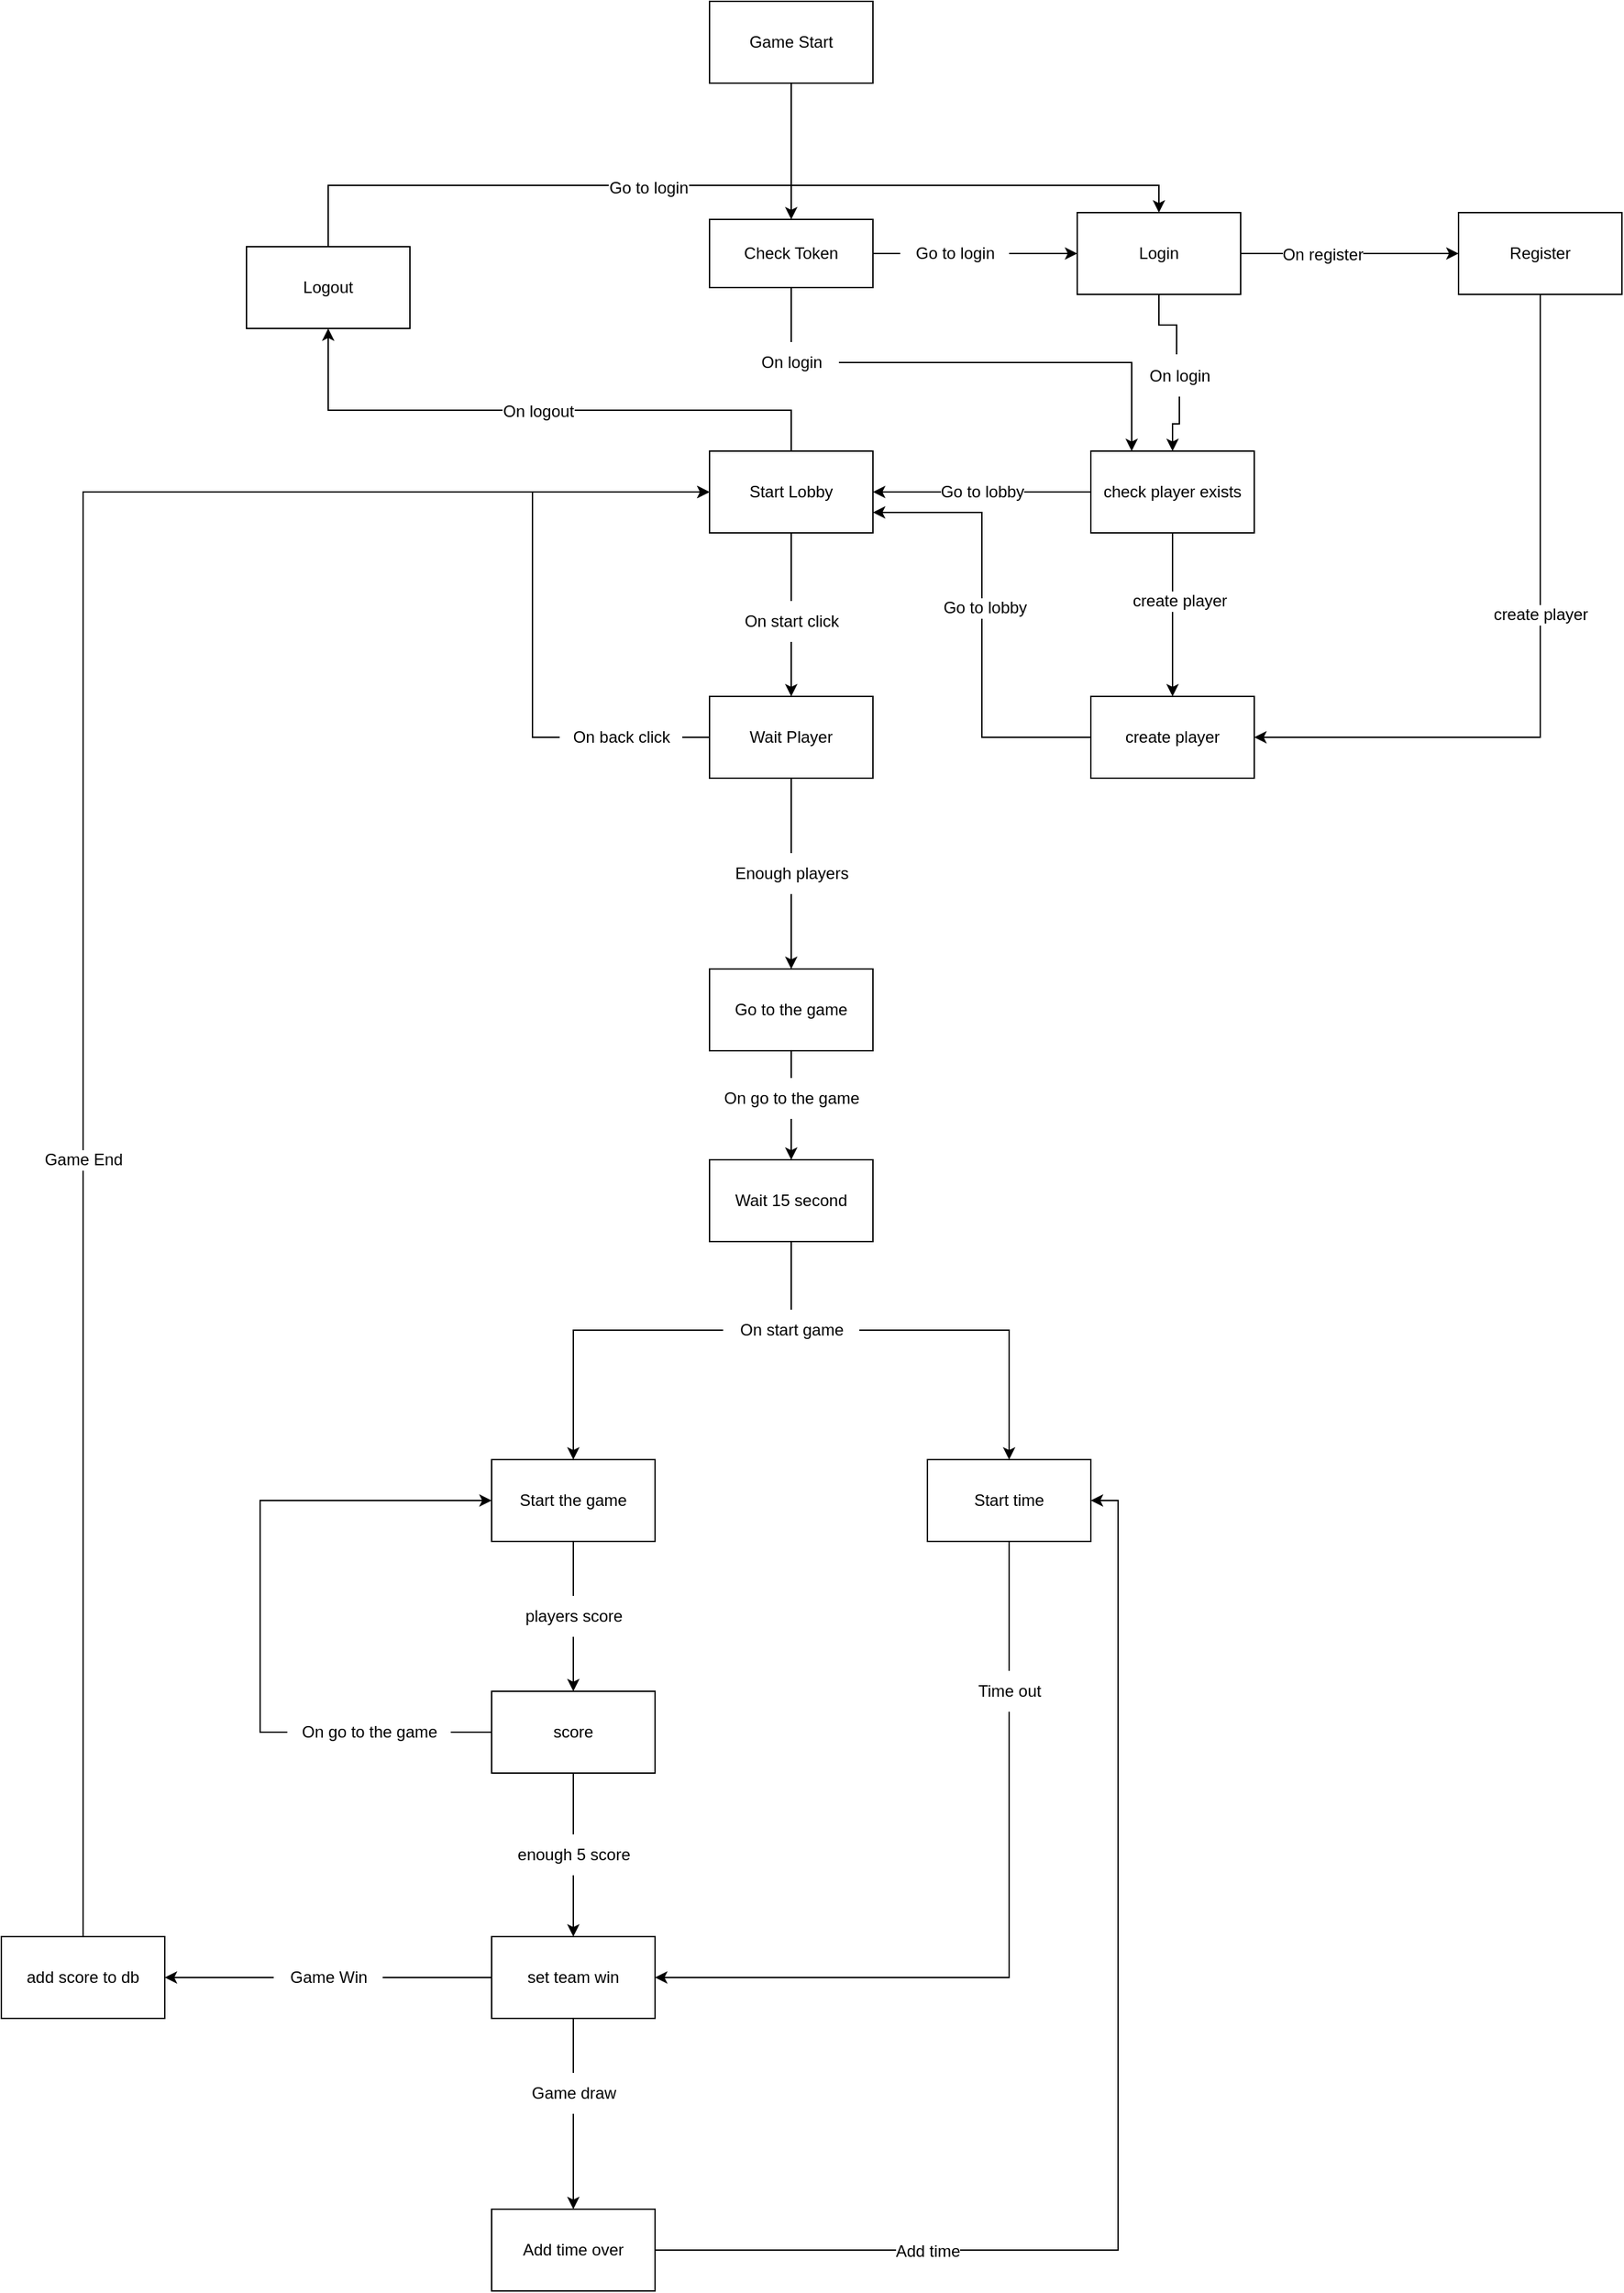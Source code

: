 <mxfile version="20.5.1" type="device" pages="2"><diagram id="OxrQhanAveMY4Pv_THDt" name="p0"><mxGraphModel dx="2249" dy="754" grid="1" gridSize="10" guides="1" tooltips="1" connect="1" arrows="1" fold="1" page="1" pageScale="1" pageWidth="827" pageHeight="1169" math="0" shadow="0"><root><mxCell id="0"/><mxCell id="1" parent="0"/><mxCell id="cJZ227oOWHu5cnl5bvFz-3" value="" style="edgeStyle=orthogonalEdgeStyle;rounded=0;orthogonalLoop=1;jettySize=auto;html=1;" parent="1" source="cJZ227oOWHu5cnl5bvFz-1" target="cJZ227oOWHu5cnl5bvFz-2" edge="1"><mxGeometry relative="1" as="geometry"/></mxCell><mxCell id="cJZ227oOWHu5cnl5bvFz-1" value="Game Start" style="rounded=0;whiteSpace=wrap;html=1;" parent="1" vertex="1"><mxGeometry x="330" y="160" width="120" height="60" as="geometry"/></mxCell><mxCell id="cJZ227oOWHu5cnl5bvFz-5" value="" style="edgeStyle=orthogonalEdgeStyle;rounded=0;orthogonalLoop=1;jettySize=auto;html=1;startArrow=none;" parent="1" source="cJZ227oOWHu5cnl5bvFz-9" target="cJZ227oOWHu5cnl5bvFz-4" edge="1"><mxGeometry relative="1" as="geometry"/></mxCell><mxCell id="cJZ227oOWHu5cnl5bvFz-7" value="" style="edgeStyle=orthogonalEdgeStyle;rounded=0;orthogonalLoop=1;jettySize=auto;html=1;startArrow=none;entryX=0.25;entryY=0;entryDx=0;entryDy=0;" parent="1" source="cJZ227oOWHu5cnl5bvFz-12" target="fecSL-jl4LQDEBXibsIk-1" edge="1"><mxGeometry relative="1" as="geometry"/></mxCell><mxCell id="cJZ227oOWHu5cnl5bvFz-2" value="Check Token" style="rounded=0;whiteSpace=wrap;html=1;fontFamily=Helvetica;fontSize=12;fontColor=default;align=center;strokeColor=default;fillColor=default;" parent="1" vertex="1"><mxGeometry x="330" y="320" width="120" height="50" as="geometry"/></mxCell><mxCell id="cJZ227oOWHu5cnl5bvFz-16" style="edgeStyle=orthogonalEdgeStyle;rounded=0;orthogonalLoop=1;jettySize=auto;html=1;exitX=0.5;exitY=1;exitDx=0;exitDy=0;startArrow=none;entryX=0.5;entryY=0;entryDx=0;entryDy=0;" parent="1" source="cJZ227oOWHu5cnl5bvFz-36" target="fecSL-jl4LQDEBXibsIk-1" edge="1"><mxGeometry relative="1" as="geometry"><mxPoint x="625" y="590" as="targetPoint"/></mxGeometry></mxCell><mxCell id="4T8maet9jnI8JmAV7_A--2" value="" style="edgeStyle=orthogonalEdgeStyle;rounded=0;orthogonalLoop=1;jettySize=auto;html=1;" parent="1" source="cJZ227oOWHu5cnl5bvFz-4" target="4T8maet9jnI8JmAV7_A--1" edge="1"><mxGeometry relative="1" as="geometry"/></mxCell><mxCell id="4T8maet9jnI8JmAV7_A--3" value="&lt;font style=&quot;font-size: 12px;&quot;&gt;On register&lt;/font&gt;" style="edgeLabel;html=1;align=center;verticalAlign=middle;resizable=0;points=[];" parent="4T8maet9jnI8JmAV7_A--2" vertex="1" connectable="0"><mxGeometry x="-0.255" y="-1" relative="1" as="geometry"><mxPoint as="offset"/></mxGeometry></mxCell><mxCell id="cJZ227oOWHu5cnl5bvFz-4" value="Login" style="rounded=0;whiteSpace=wrap;html=1;" parent="1" vertex="1"><mxGeometry x="600" y="315" width="120" height="60" as="geometry"/></mxCell><mxCell id="cJZ227oOWHu5cnl5bvFz-18" value="" style="edgeStyle=orthogonalEdgeStyle;rounded=0;orthogonalLoop=1;jettySize=auto;html=1;startArrow=none;" parent="1" source="cJZ227oOWHu5cnl5bvFz-19" target="cJZ227oOWHu5cnl5bvFz-17" edge="1"><mxGeometry relative="1" as="geometry"/></mxCell><mxCell id="fecSL-jl4LQDEBXibsIk-9" style="edgeStyle=orthogonalEdgeStyle;rounded=0;orthogonalLoop=1;jettySize=auto;html=1;exitX=0.5;exitY=0;exitDx=0;exitDy=0;fontSize=12;entryX=0.5;entryY=1;entryDx=0;entryDy=0;" edge="1" parent="1" source="cJZ227oOWHu5cnl5bvFz-6" target="fecSL-jl4LQDEBXibsIk-10"><mxGeometry relative="1" as="geometry"><mxPoint x="60" y="430" as="targetPoint"/><Array as="points"><mxPoint x="390" y="460"/><mxPoint x="50" y="460"/></Array></mxGeometry></mxCell><mxCell id="fecSL-jl4LQDEBXibsIk-11" value="On logout" style="edgeLabel;html=1;align=center;verticalAlign=middle;resizable=0;points=[];fontSize=12;" vertex="1" connectable="0" parent="fecSL-jl4LQDEBXibsIk-9"><mxGeometry x="0.005" y="1" relative="1" as="geometry"><mxPoint as="offset"/></mxGeometry></mxCell><mxCell id="cJZ227oOWHu5cnl5bvFz-6" value="Start Lobby" style="whiteSpace=wrap;html=1;rounded=0;" parent="1" vertex="1"><mxGeometry x="330" y="490" width="120" height="60" as="geometry"/></mxCell><mxCell id="cJZ227oOWHu5cnl5bvFz-9" value="Go to login" style="text;html=1;align=center;verticalAlign=middle;resizable=0;points=[];autosize=1;strokeColor=none;fillColor=none;" parent="1" vertex="1"><mxGeometry x="470" y="330" width="80" height="30" as="geometry"/></mxCell><mxCell id="cJZ227oOWHu5cnl5bvFz-10" value="" style="edgeStyle=orthogonalEdgeStyle;rounded=0;orthogonalLoop=1;jettySize=auto;html=1;endArrow=none;" parent="1" source="cJZ227oOWHu5cnl5bvFz-2" target="cJZ227oOWHu5cnl5bvFz-9" edge="1"><mxGeometry relative="1" as="geometry"><mxPoint x="450" y="345" as="sourcePoint"/><mxPoint x="530" y="345" as="targetPoint"/></mxGeometry></mxCell><mxCell id="cJZ227oOWHu5cnl5bvFz-12" value="On login" style="text;html=1;align=center;verticalAlign=middle;resizable=0;points=[];autosize=1;strokeColor=none;fillColor=none;" parent="1" vertex="1"><mxGeometry x="355" y="410" width="70" height="30" as="geometry"/></mxCell><mxCell id="cJZ227oOWHu5cnl5bvFz-13" value="" style="edgeStyle=orthogonalEdgeStyle;rounded=0;orthogonalLoop=1;jettySize=auto;html=1;endArrow=none;" parent="1" source="cJZ227oOWHu5cnl5bvFz-2" target="cJZ227oOWHu5cnl5bvFz-12" edge="1"><mxGeometry relative="1" as="geometry"><mxPoint x="390" y="390" as="sourcePoint"/><mxPoint x="390" y="460" as="targetPoint"/></mxGeometry></mxCell><mxCell id="cJZ227oOWHu5cnl5bvFz-22" value="" style="edgeStyle=orthogonalEdgeStyle;rounded=0;orthogonalLoop=1;jettySize=auto;html=1;startArrow=none;" parent="1" source="cJZ227oOWHu5cnl5bvFz-23" target="cJZ227oOWHu5cnl5bvFz-21" edge="1"><mxGeometry relative="1" as="geometry"/></mxCell><mxCell id="cJZ227oOWHu5cnl5bvFz-45" value="" style="edgeStyle=orthogonalEdgeStyle;rounded=0;orthogonalLoop=1;jettySize=auto;html=1;startArrow=none;entryX=0;entryY=0.5;entryDx=0;entryDy=0;" parent="1" source="cJZ227oOWHu5cnl5bvFz-29" target="cJZ227oOWHu5cnl5bvFz-6" edge="1"><mxGeometry relative="1" as="geometry"><mxPoint x="190" y="695" as="targetPoint"/><Array as="points"><mxPoint x="200" y="700"/><mxPoint x="200" y="520"/></Array></mxGeometry></mxCell><mxCell id="cJZ227oOWHu5cnl5bvFz-17" value="Wait Player" style="whiteSpace=wrap;html=1;rounded=0;" parent="1" vertex="1"><mxGeometry x="330" y="670" width="120" height="60" as="geometry"/></mxCell><mxCell id="cJZ227oOWHu5cnl5bvFz-19" value="On start click" style="text;html=1;align=center;verticalAlign=middle;resizable=0;points=[];autosize=1;strokeColor=none;fillColor=none;" parent="1" vertex="1"><mxGeometry x="345" y="600" width="90" height="30" as="geometry"/></mxCell><mxCell id="cJZ227oOWHu5cnl5bvFz-20" value="" style="edgeStyle=orthogonalEdgeStyle;rounded=0;orthogonalLoop=1;jettySize=auto;html=1;endArrow=none;" parent="1" source="cJZ227oOWHu5cnl5bvFz-6" target="cJZ227oOWHu5cnl5bvFz-19" edge="1"><mxGeometry relative="1" as="geometry"><mxPoint x="390" y="550" as="sourcePoint"/><mxPoint x="390" y="670" as="targetPoint"/></mxGeometry></mxCell><mxCell id="cJZ227oOWHu5cnl5bvFz-38" value="" style="edgeStyle=orthogonalEdgeStyle;rounded=0;orthogonalLoop=1;jettySize=auto;html=1;startArrow=none;" parent="1" source="cJZ227oOWHu5cnl5bvFz-42" target="cJZ227oOWHu5cnl5bvFz-37" edge="1"><mxGeometry relative="1" as="geometry"/></mxCell><mxCell id="cJZ227oOWHu5cnl5bvFz-21" value="Go to the game" style="whiteSpace=wrap;html=1;rounded=0;" parent="1" vertex="1"><mxGeometry x="330" y="870" width="120" height="60" as="geometry"/></mxCell><mxCell id="cJZ227oOWHu5cnl5bvFz-23" value="Enough players" style="text;html=1;align=center;verticalAlign=middle;resizable=0;points=[];autosize=1;strokeColor=none;fillColor=none;" parent="1" vertex="1"><mxGeometry x="335" y="785" width="110" height="30" as="geometry"/></mxCell><mxCell id="cJZ227oOWHu5cnl5bvFz-24" value="" style="edgeStyle=orthogonalEdgeStyle;rounded=0;orthogonalLoop=1;jettySize=auto;html=1;endArrow=none;" parent="1" source="cJZ227oOWHu5cnl5bvFz-17" target="cJZ227oOWHu5cnl5bvFz-23" edge="1"><mxGeometry relative="1" as="geometry"><mxPoint x="390" y="730" as="sourcePoint"/><mxPoint x="390" y="870" as="targetPoint"/></mxGeometry></mxCell><mxCell id="cJZ227oOWHu5cnl5bvFz-40" value="" style="edgeStyle=orthogonalEdgeStyle;rounded=0;orthogonalLoop=1;jettySize=auto;html=1;startArrow=none;" parent="1" source="cJZ227oOWHu5cnl5bvFz-41" target="cJZ227oOWHu5cnl5bvFz-39" edge="1"><mxGeometry relative="1" as="geometry"/></mxCell><mxCell id="cJZ227oOWHu5cnl5bvFz-37" value="Wait 15 second" style="whiteSpace=wrap;html=1;rounded=0;" parent="1" vertex="1"><mxGeometry x="330" y="1010" width="120" height="60" as="geometry"/></mxCell><mxCell id="cJZ227oOWHu5cnl5bvFz-54" value="" style="edgeStyle=orthogonalEdgeStyle;rounded=0;orthogonalLoop=1;jettySize=auto;html=1;startArrow=none;" parent="1" source="cJZ227oOWHu5cnl5bvFz-55" target="cJZ227oOWHu5cnl5bvFz-53" edge="1"><mxGeometry relative="1" as="geometry"/></mxCell><mxCell id="cJZ227oOWHu5cnl5bvFz-39" value="Start the game" style="whiteSpace=wrap;html=1;rounded=0;" parent="1" vertex="1"><mxGeometry x="170" y="1230" width="120" height="60" as="geometry"/></mxCell><mxCell id="cJZ227oOWHu5cnl5bvFz-42" value="On go to the game" style="text;html=1;align=center;verticalAlign=middle;resizable=0;points=[];autosize=1;strokeColor=none;fillColor=none;" parent="1" vertex="1"><mxGeometry x="330" y="950" width="120" height="30" as="geometry"/></mxCell><mxCell id="cJZ227oOWHu5cnl5bvFz-43" value="" style="edgeStyle=orthogonalEdgeStyle;rounded=0;orthogonalLoop=1;jettySize=auto;html=1;endArrow=none;" parent="1" source="cJZ227oOWHu5cnl5bvFz-21" target="cJZ227oOWHu5cnl5bvFz-42" edge="1"><mxGeometry relative="1" as="geometry"><mxPoint x="390" y="930" as="sourcePoint"/><mxPoint x="390" y="1010" as="targetPoint"/></mxGeometry></mxCell><mxCell id="cJZ227oOWHu5cnl5bvFz-29" value="On back click" style="text;html=1;align=center;verticalAlign=middle;resizable=0;points=[];autosize=1;strokeColor=none;fillColor=none;" parent="1" vertex="1"><mxGeometry x="220" y="685" width="90" height="30" as="geometry"/></mxCell><mxCell id="cJZ227oOWHu5cnl5bvFz-46" value="" style="edgeStyle=orthogonalEdgeStyle;rounded=0;orthogonalLoop=1;jettySize=auto;html=1;endArrow=none;" parent="1" source="cJZ227oOWHu5cnl5bvFz-17" target="cJZ227oOWHu5cnl5bvFz-29" edge="1"><mxGeometry relative="1" as="geometry"><mxPoint x="330" y="700" as="sourcePoint"/><mxPoint x="250" y="700" as="targetPoint"/></mxGeometry></mxCell><mxCell id="cJZ227oOWHu5cnl5bvFz-52" value="" style="edgeStyle=orthogonalEdgeStyle;rounded=0;orthogonalLoop=1;jettySize=auto;html=1;" parent="1" source="cJZ227oOWHu5cnl5bvFz-41" target="cJZ227oOWHu5cnl5bvFz-51" edge="1"><mxGeometry relative="1" as="geometry"/></mxCell><mxCell id="cJZ227oOWHu5cnl5bvFz-41" value="On start game" style="text;html=1;align=center;verticalAlign=middle;resizable=0;points=[];autosize=1;strokeColor=none;fillColor=none;" parent="1" vertex="1"><mxGeometry x="340" y="1120" width="100" height="30" as="geometry"/></mxCell><mxCell id="cJZ227oOWHu5cnl5bvFz-47" value="" style="edgeStyle=orthogonalEdgeStyle;rounded=0;orthogonalLoop=1;jettySize=auto;html=1;endArrow=none;" parent="1" source="cJZ227oOWHu5cnl5bvFz-37" target="cJZ227oOWHu5cnl5bvFz-41" edge="1"><mxGeometry relative="1" as="geometry"><mxPoint x="390" y="1070" as="sourcePoint"/><mxPoint x="390" y="1169" as="targetPoint"/></mxGeometry></mxCell><mxCell id="cJZ227oOWHu5cnl5bvFz-36" value="On login" style="text;html=1;align=center;verticalAlign=middle;resizable=0;points=[];autosize=1;strokeColor=none;fillColor=none;" parent="1" vertex="1"><mxGeometry x="640" y="420" width="70" height="30" as="geometry"/></mxCell><mxCell id="cJZ227oOWHu5cnl5bvFz-48" value="" style="edgeStyle=orthogonalEdgeStyle;rounded=0;orthogonalLoop=1;jettySize=auto;html=1;exitX=0.5;exitY=1;exitDx=0;exitDy=0;endArrow=none;entryX=0.471;entryY=-0.033;entryDx=0;entryDy=0;entryPerimeter=0;" parent="1" source="cJZ227oOWHu5cnl5bvFz-4" edge="1" target="cJZ227oOWHu5cnl5bvFz-36"><mxGeometry relative="1" as="geometry"><mxPoint x="630" y="375" as="sourcePoint"/><mxPoint x="630" y="440" as="targetPoint"/></mxGeometry></mxCell><mxCell id="cJZ227oOWHu5cnl5bvFz-70" value="" style="edgeStyle=orthogonalEdgeStyle;rounded=0;orthogonalLoop=1;jettySize=auto;html=1;startArrow=none;entryX=1;entryY=0.5;entryDx=0;entryDy=0;" parent="1" source="cJZ227oOWHu5cnl5bvFz-71" target="cJZ227oOWHu5cnl5bvFz-57" edge="1"><mxGeometry relative="1" as="geometry"><mxPoint x="550" y="1520" as="targetPoint"/><Array as="points"><mxPoint x="550" y="1610"/></Array></mxGeometry></mxCell><mxCell id="cJZ227oOWHu5cnl5bvFz-51" value="Start time" style="whiteSpace=wrap;html=1;" parent="1" vertex="1"><mxGeometry x="490" y="1230" width="120" height="60" as="geometry"/></mxCell><mxCell id="cJZ227oOWHu5cnl5bvFz-58" value="" style="edgeStyle=orthogonalEdgeStyle;rounded=0;orthogonalLoop=1;jettySize=auto;html=1;startArrow=none;" parent="1" source="cJZ227oOWHu5cnl5bvFz-59" target="cJZ227oOWHu5cnl5bvFz-57" edge="1"><mxGeometry relative="1" as="geometry"/></mxCell><mxCell id="cJZ227oOWHu5cnl5bvFz-62" value="" style="edgeStyle=orthogonalEdgeStyle;rounded=0;orthogonalLoop=1;jettySize=auto;html=1;startArrow=none;entryX=0;entryY=0.5;entryDx=0;entryDy=0;" parent="1" source="cJZ227oOWHu5cnl5bvFz-63" target="cJZ227oOWHu5cnl5bvFz-39" edge="1"><mxGeometry relative="1" as="geometry"><mxPoint x="-60" y="1430" as="targetPoint"/><Array as="points"><mxPoint y="1430"/><mxPoint y="1260"/></Array></mxGeometry></mxCell><mxCell id="cJZ227oOWHu5cnl5bvFz-53" value="score" style="whiteSpace=wrap;html=1;rounded=0;" parent="1" vertex="1"><mxGeometry x="170" y="1400" width="120" height="60" as="geometry"/></mxCell><mxCell id="cJZ227oOWHu5cnl5bvFz-55" value="players score" style="text;html=1;align=center;verticalAlign=middle;resizable=0;points=[];autosize=1;strokeColor=none;fillColor=none;" parent="1" vertex="1"><mxGeometry x="185" y="1330" width="90" height="30" as="geometry"/></mxCell><mxCell id="cJZ227oOWHu5cnl5bvFz-56" value="" style="edgeStyle=orthogonalEdgeStyle;rounded=0;orthogonalLoop=1;jettySize=auto;html=1;endArrow=none;" parent="1" source="cJZ227oOWHu5cnl5bvFz-39" target="cJZ227oOWHu5cnl5bvFz-55" edge="1"><mxGeometry relative="1" as="geometry"><mxPoint x="230" y="1290" as="sourcePoint"/><mxPoint x="230" y="1400" as="targetPoint"/></mxGeometry></mxCell><mxCell id="cJZ227oOWHu5cnl5bvFz-74" value="" style="edgeStyle=orthogonalEdgeStyle;rounded=0;orthogonalLoop=1;jettySize=auto;html=1;startArrow=none;" parent="1" source="cJZ227oOWHu5cnl5bvFz-75" target="cJZ227oOWHu5cnl5bvFz-73" edge="1"><mxGeometry relative="1" as="geometry"/></mxCell><mxCell id="cJZ227oOWHu5cnl5bvFz-84" value="" style="edgeStyle=orthogonalEdgeStyle;rounded=0;orthogonalLoop=1;jettySize=auto;html=1;fontSize=12;startArrow=none;" parent="1" source="cJZ227oOWHu5cnl5bvFz-85" target="cJZ227oOWHu5cnl5bvFz-83" edge="1"><mxGeometry relative="1" as="geometry"/></mxCell><mxCell id="cJZ227oOWHu5cnl5bvFz-57" value="set team win" style="whiteSpace=wrap;html=1;rounded=0;" parent="1" vertex="1"><mxGeometry x="170" y="1580" width="120" height="60" as="geometry"/></mxCell><mxCell id="cJZ227oOWHu5cnl5bvFz-59" value="enough 5&amp;nbsp;&lt;span style=&quot;&quot;&gt;score&lt;/span&gt;" style="text;html=1;align=center;verticalAlign=middle;resizable=0;points=[];autosize=1;strokeColor=none;fillColor=none;" parent="1" vertex="1"><mxGeometry x="175" y="1505" width="110" height="30" as="geometry"/></mxCell><mxCell id="cJZ227oOWHu5cnl5bvFz-60" value="" style="edgeStyle=orthogonalEdgeStyle;rounded=0;orthogonalLoop=1;jettySize=auto;html=1;endArrow=none;" parent="1" source="cJZ227oOWHu5cnl5bvFz-53" target="cJZ227oOWHu5cnl5bvFz-59" edge="1"><mxGeometry relative="1" as="geometry"><mxPoint x="230" y="1460" as="sourcePoint"/><mxPoint x="230" y="1580" as="targetPoint"/></mxGeometry></mxCell><mxCell id="cJZ227oOWHu5cnl5bvFz-63" value="On go to the game" style="text;html=1;align=center;verticalAlign=middle;resizable=0;points=[];autosize=1;strokeColor=none;fillColor=none;" parent="1" vertex="1"><mxGeometry x="20" y="1415" width="120" height="30" as="geometry"/></mxCell><mxCell id="cJZ227oOWHu5cnl5bvFz-64" value="" style="edgeStyle=orthogonalEdgeStyle;rounded=0;orthogonalLoop=1;jettySize=auto;html=1;endArrow=none;" parent="1" source="cJZ227oOWHu5cnl5bvFz-53" target="cJZ227oOWHu5cnl5bvFz-63" edge="1"><mxGeometry relative="1" as="geometry"><mxPoint x="170" y="1430" as="sourcePoint"/><mxPoint x="-10" y="1430" as="targetPoint"/></mxGeometry></mxCell><mxCell id="cJZ227oOWHu5cnl5bvFz-71" value="Time out" style="text;html=1;align=center;verticalAlign=middle;resizable=0;points=[];autosize=1;strokeColor=none;fillColor=none;" parent="1" vertex="1"><mxGeometry x="515" y="1385" width="70" height="30" as="geometry"/></mxCell><mxCell id="cJZ227oOWHu5cnl5bvFz-72" value="" style="edgeStyle=orthogonalEdgeStyle;rounded=0;orthogonalLoop=1;jettySize=auto;html=1;endArrow=none;" parent="1" source="cJZ227oOWHu5cnl5bvFz-51" target="cJZ227oOWHu5cnl5bvFz-71" edge="1"><mxGeometry relative="1" as="geometry"><mxPoint x="550" y="1290" as="sourcePoint"/><mxPoint x="550" y="1520" as="targetPoint"/></mxGeometry></mxCell><mxCell id="cJZ227oOWHu5cnl5bvFz-81" value="" style="edgeStyle=orthogonalEdgeStyle;rounded=0;orthogonalLoop=1;jettySize=auto;html=1;entryX=1;entryY=0.5;entryDx=0;entryDy=0;" parent="1" source="cJZ227oOWHu5cnl5bvFz-73" target="cJZ227oOWHu5cnl5bvFz-51" edge="1"><mxGeometry relative="1" as="geometry"><mxPoint x="580" y="1810" as="targetPoint"/></mxGeometry></mxCell><mxCell id="cJZ227oOWHu5cnl5bvFz-82" value="Add time" style="edgeLabel;html=1;align=center;verticalAlign=middle;resizable=0;points=[];fontSize=12;" parent="cJZ227oOWHu5cnl5bvFz-81" vertex="1" connectable="0"><mxGeometry x="-0.166" y="4" relative="1" as="geometry"><mxPoint x="-136" y="40" as="offset"/></mxGeometry></mxCell><mxCell id="cJZ227oOWHu5cnl5bvFz-73" value="Add time over" style="whiteSpace=wrap;html=1;rounded=0;" parent="1" vertex="1"><mxGeometry x="170" y="1780" width="120" height="60" as="geometry"/></mxCell><mxCell id="cJZ227oOWHu5cnl5bvFz-75" value="Game draw" style="text;html=1;align=center;verticalAlign=middle;resizable=0;points=[];autosize=1;strokeColor=none;fillColor=none;" parent="1" vertex="1"><mxGeometry x="185" y="1680" width="90" height="30" as="geometry"/></mxCell><mxCell id="cJZ227oOWHu5cnl5bvFz-76" value="" style="edgeStyle=orthogonalEdgeStyle;rounded=0;orthogonalLoop=1;jettySize=auto;html=1;endArrow=none;" parent="1" source="cJZ227oOWHu5cnl5bvFz-57" target="cJZ227oOWHu5cnl5bvFz-75" edge="1"><mxGeometry relative="1" as="geometry"><mxPoint x="230" y="1640" as="sourcePoint"/><mxPoint x="230" y="1780" as="targetPoint"/></mxGeometry></mxCell><mxCell id="cJZ227oOWHu5cnl5bvFz-88" value="" style="edgeStyle=orthogonalEdgeStyle;rounded=0;orthogonalLoop=1;jettySize=auto;html=1;fontSize=12;entryX=0;entryY=0.5;entryDx=0;entryDy=0;" parent="1" source="cJZ227oOWHu5cnl5bvFz-83" target="cJZ227oOWHu5cnl5bvFz-6" edge="1"><mxGeometry relative="1" as="geometry"><mxPoint x="-130" y="1100" as="targetPoint"/><Array as="points"><mxPoint x="-130" y="520"/></Array></mxGeometry></mxCell><mxCell id="cJZ227oOWHu5cnl5bvFz-89" value="Game End" style="edgeLabel;html=1;align=center;verticalAlign=middle;resizable=0;points=[];fontSize=12;" parent="cJZ227oOWHu5cnl5bvFz-88" vertex="1" connectable="0"><mxGeometry x="0.346" y="-4" relative="1" as="geometry"><mxPoint x="-4" y="453" as="offset"/></mxGeometry></mxCell><mxCell id="cJZ227oOWHu5cnl5bvFz-83" value="add score to db" style="whiteSpace=wrap;html=1;rounded=0;" parent="1" vertex="1"><mxGeometry x="-190" y="1580" width="120" height="60" as="geometry"/></mxCell><mxCell id="cJZ227oOWHu5cnl5bvFz-85" value="Game Win" style="text;html=1;align=center;verticalAlign=middle;resizable=0;points=[];autosize=1;strokeColor=none;fillColor=none;fontSize=12;" parent="1" vertex="1"><mxGeometry x="10" y="1595" width="80" height="30" as="geometry"/></mxCell><mxCell id="cJZ227oOWHu5cnl5bvFz-86" value="" style="edgeStyle=orthogonalEdgeStyle;rounded=0;orthogonalLoop=1;jettySize=auto;html=1;fontSize=12;endArrow=none;" parent="1" source="cJZ227oOWHu5cnl5bvFz-57" target="cJZ227oOWHu5cnl5bvFz-85" edge="1"><mxGeometry relative="1" as="geometry"><mxPoint x="170" y="1610" as="sourcePoint"/><mxPoint x="-70" y="1610" as="targetPoint"/></mxGeometry></mxCell><mxCell id="4T8maet9jnI8JmAV7_A--4" style="edgeStyle=orthogonalEdgeStyle;rounded=0;orthogonalLoop=1;jettySize=auto;html=1;fontSize=12;entryX=1;entryY=0.5;entryDx=0;entryDy=0;" parent="1" source="4T8maet9jnI8JmAV7_A--1" target="fecSL-jl4LQDEBXibsIk-4" edge="1"><mxGeometry relative="1" as="geometry"><Array as="points"><mxPoint x="940" y="700"/></Array><mxPoint x="940" y="570" as="targetPoint"/></mxGeometry></mxCell><mxCell id="4T8maet9jnI8JmAV7_A--5" value="create player" style="edgeLabel;html=1;align=center;verticalAlign=middle;resizable=0;points=[];fontSize=12;" parent="4T8maet9jnI8JmAV7_A--4" vertex="1" connectable="0"><mxGeometry x="-0.115" y="2" relative="1" as="geometry"><mxPoint x="-2" y="-2" as="offset"/></mxGeometry></mxCell><mxCell id="4T8maet9jnI8JmAV7_A--1" value="Register" style="rounded=0;whiteSpace=wrap;html=1;" parent="1" vertex="1"><mxGeometry x="880" y="315" width="120" height="60" as="geometry"/></mxCell><mxCell id="fecSL-jl4LQDEBXibsIk-2" style="edgeStyle=orthogonalEdgeStyle;rounded=0;orthogonalLoop=1;jettySize=auto;html=1;exitX=0;exitY=0.5;exitDx=0;exitDy=0;entryX=1;entryY=0.5;entryDx=0;entryDy=0;" edge="1" parent="1" source="fecSL-jl4LQDEBXibsIk-1" target="cJZ227oOWHu5cnl5bvFz-6"><mxGeometry relative="1" as="geometry"/></mxCell><mxCell id="fecSL-jl4LQDEBXibsIk-3" value="Go to lobby" style="edgeLabel;html=1;align=center;verticalAlign=middle;resizable=0;points=[];fontSize=12;" vertex="1" connectable="0" parent="fecSL-jl4LQDEBXibsIk-2"><mxGeometry x="0.175" y="-1" relative="1" as="geometry"><mxPoint x="14" y="1" as="offset"/></mxGeometry></mxCell><mxCell id="fecSL-jl4LQDEBXibsIk-5" value="" style="edgeStyle=orthogonalEdgeStyle;rounded=0;orthogonalLoop=1;jettySize=auto;html=1;fontSize=12;" edge="1" parent="1" source="fecSL-jl4LQDEBXibsIk-1" target="fecSL-jl4LQDEBXibsIk-4"><mxGeometry relative="1" as="geometry"/></mxCell><mxCell id="fecSL-jl4LQDEBXibsIk-6" value="create player" style="edgeLabel;html=1;align=center;verticalAlign=middle;resizable=0;points=[];fontSize=12;" vertex="1" connectable="0" parent="fecSL-jl4LQDEBXibsIk-5"><mxGeometry x="-0.2" y="-1" relative="1" as="geometry"><mxPoint x="6" y="2" as="offset"/></mxGeometry></mxCell><mxCell id="fecSL-jl4LQDEBXibsIk-1" value="check player exists" style="rounded=0;whiteSpace=wrap;html=1;" vertex="1" parent="1"><mxGeometry x="610" y="490" width="120" height="60" as="geometry"/></mxCell><mxCell id="fecSL-jl4LQDEBXibsIk-7" style="edgeStyle=orthogonalEdgeStyle;rounded=0;orthogonalLoop=1;jettySize=auto;html=1;exitX=0;exitY=0.5;exitDx=0;exitDy=0;entryX=1;entryY=0.75;entryDx=0;entryDy=0;fontSize=12;" edge="1" parent="1" source="fecSL-jl4LQDEBXibsIk-4" target="cJZ227oOWHu5cnl5bvFz-6"><mxGeometry relative="1" as="geometry"/></mxCell><mxCell id="fecSL-jl4LQDEBXibsIk-8" value="Go to lobby" style="edgeLabel;html=1;align=center;verticalAlign=middle;resizable=0;points=[];fontSize=12;" vertex="1" connectable="0" parent="fecSL-jl4LQDEBXibsIk-7"><mxGeometry x="0.077" y="-2" relative="1" as="geometry"><mxPoint as="offset"/></mxGeometry></mxCell><mxCell id="fecSL-jl4LQDEBXibsIk-4" value="create player" style="rounded=0;whiteSpace=wrap;html=1;" vertex="1" parent="1"><mxGeometry x="610" y="670" width="120" height="60" as="geometry"/></mxCell><mxCell id="fecSL-jl4LQDEBXibsIk-14" style="edgeStyle=orthogonalEdgeStyle;rounded=0;orthogonalLoop=1;jettySize=auto;html=1;exitX=0.5;exitY=0;exitDx=0;exitDy=0;entryX=0.5;entryY=0;entryDx=0;entryDy=0;fontSize=12;" edge="1" parent="1" source="fecSL-jl4LQDEBXibsIk-10" target="cJZ227oOWHu5cnl5bvFz-4"><mxGeometry relative="1" as="geometry"/></mxCell><mxCell id="fecSL-jl4LQDEBXibsIk-15" value="Go to login" style="edgeLabel;html=1;align=center;verticalAlign=middle;resizable=0;points=[];fontSize=12;" vertex="1" connectable="0" parent="fecSL-jl4LQDEBXibsIk-14"><mxGeometry x="-0.17" y="-2" relative="1" as="geometry"><mxPoint as="offset"/></mxGeometry></mxCell><mxCell id="fecSL-jl4LQDEBXibsIk-10" value="Logout" style="rounded=0;whiteSpace=wrap;html=1;fontSize=12;" vertex="1" parent="1"><mxGeometry x="-10" y="340" width="120" height="60" as="geometry"/></mxCell></root></mxGraphModel></diagram><diagram id="cJXgm1EzzYKqU9iZ9KFD" name="p1"><mxGraphModel dx="2249" dy="754" grid="1" gridSize="10" guides="1" tooltips="1" connect="1" arrows="1" fold="1" page="1" pageScale="1" pageWidth="827" pageHeight="1169" math="0" shadow="0"><root><mxCell id="0"/><mxCell id="1" parent="0"/><mxCell id="l27ECPyEO_TciqgTe6tG-1" value="" style="edgeStyle=orthogonalEdgeStyle;rounded=0;orthogonalLoop=1;jettySize=auto;html=1;" parent="1" source="l27ECPyEO_TciqgTe6tG-2" target="l27ECPyEO_TciqgTe6tG-5" edge="1"><mxGeometry relative="1" as="geometry"/></mxCell><mxCell id="l27ECPyEO_TciqgTe6tG-2" value="Game Start" style="rounded=0;whiteSpace=wrap;html=1;" parent="1" vertex="1"><mxGeometry x="330" y="160" width="120" height="60" as="geometry"/></mxCell><mxCell id="l27ECPyEO_TciqgTe6tG-3" value="" style="edgeStyle=orthogonalEdgeStyle;rounded=0;orthogonalLoop=1;jettySize=auto;html=1;startArrow=none;" parent="1" source="l27ECPyEO_TciqgTe6tG-10" target="l27ECPyEO_TciqgTe6tG-7" edge="1"><mxGeometry relative="1" as="geometry"/></mxCell><mxCell id="l27ECPyEO_TciqgTe6tG-4" value="" style="edgeStyle=orthogonalEdgeStyle;rounded=0;orthogonalLoop=1;jettySize=auto;html=1;startArrow=none;" parent="1" source="l27ECPyEO_TciqgTe6tG-12" target="l27ECPyEO_TciqgTe6tG-9" edge="1"><mxGeometry relative="1" as="geometry"/></mxCell><mxCell id="l27ECPyEO_TciqgTe6tG-5" value="Check Token" style="rounded=0;whiteSpace=wrap;html=1;fontFamily=Helvetica;fontSize=12;fontColor=default;align=center;strokeColor=default;fillColor=default;" parent="1" vertex="1"><mxGeometry x="330" y="320" width="120" height="50" as="geometry"/></mxCell><mxCell id="l27ECPyEO_TciqgTe6tG-6" style="edgeStyle=orthogonalEdgeStyle;rounded=0;orthogonalLoop=1;jettySize=auto;html=1;exitX=0.5;exitY=1;exitDx=0;exitDy=0;entryX=1;entryY=0.5;entryDx=0;entryDy=0;startArrow=none;" parent="1" source="l27ECPyEO_TciqgTe6tG-34" target="l27ECPyEO_TciqgTe6tG-9" edge="1"><mxGeometry relative="1" as="geometry"/></mxCell><mxCell id="l27ECPyEO_TciqgTe6tG-7" value="Login" style="rounded=0;whiteSpace=wrap;html=1;" parent="1" vertex="1"><mxGeometry x="600" y="315" width="120" height="60" as="geometry"/></mxCell><mxCell id="l27ECPyEO_TciqgTe6tG-8" value="" style="edgeStyle=orthogonalEdgeStyle;rounded=0;orthogonalLoop=1;jettySize=auto;html=1;startArrow=none;" parent="1" source="l27ECPyEO_TciqgTe6tG-17" target="l27ECPyEO_TciqgTe6tG-16" edge="1"><mxGeometry relative="1" as="geometry"/></mxCell><mxCell id="l27ECPyEO_TciqgTe6tG-63" style="edgeStyle=orthogonalEdgeStyle;rounded=0;orthogonalLoop=1;jettySize=auto;html=1;exitX=1;exitY=0.75;exitDx=0;exitDy=0;fontSize=12;" parent="1" source="l27ECPyEO_TciqgTe6tG-9" edge="1"><mxGeometry relative="1" as="geometry"><mxPoint x="620" y="670" as="targetPoint"/></mxGeometry></mxCell><mxCell id="l27ECPyEO_TciqgTe6tG-9" value="Start Lobby" style="whiteSpace=wrap;html=1;rounded=0;" parent="1" vertex="1"><mxGeometry x="330" y="490" width="120" height="60" as="geometry"/></mxCell><mxCell id="l27ECPyEO_TciqgTe6tG-10" value="Go to login" style="text;html=1;align=center;verticalAlign=middle;resizable=0;points=[];autosize=1;strokeColor=none;fillColor=none;" parent="1" vertex="1"><mxGeometry x="470" y="330" width="80" height="30" as="geometry"/></mxCell><mxCell id="l27ECPyEO_TciqgTe6tG-11" value="" style="edgeStyle=orthogonalEdgeStyle;rounded=0;orthogonalLoop=1;jettySize=auto;html=1;endArrow=none;" parent="1" source="l27ECPyEO_TciqgTe6tG-5" target="l27ECPyEO_TciqgTe6tG-10" edge="1"><mxGeometry relative="1" as="geometry"><mxPoint x="450" y="345" as="sourcePoint"/><mxPoint x="530" y="345" as="targetPoint"/></mxGeometry></mxCell><mxCell id="l27ECPyEO_TciqgTe6tG-12" value="On login" style="text;html=1;align=center;verticalAlign=middle;resizable=0;points=[];autosize=1;strokeColor=none;fillColor=none;" parent="1" vertex="1"><mxGeometry x="355" y="410" width="70" height="30" as="geometry"/></mxCell><mxCell id="l27ECPyEO_TciqgTe6tG-13" value="" style="edgeStyle=orthogonalEdgeStyle;rounded=0;orthogonalLoop=1;jettySize=auto;html=1;endArrow=none;" parent="1" source="l27ECPyEO_TciqgTe6tG-5" target="l27ECPyEO_TciqgTe6tG-12" edge="1"><mxGeometry relative="1" as="geometry"><mxPoint x="390" y="390" as="sourcePoint"/><mxPoint x="390" y="460" as="targetPoint"/></mxGeometry></mxCell><mxCell id="l27ECPyEO_TciqgTe6tG-14" value="" style="edgeStyle=orthogonalEdgeStyle;rounded=0;orthogonalLoop=1;jettySize=auto;html=1;startArrow=none;" parent="1" source="l27ECPyEO_TciqgTe6tG-21" target="l27ECPyEO_TciqgTe6tG-20" edge="1"><mxGeometry relative="1" as="geometry"/></mxCell><mxCell id="l27ECPyEO_TciqgTe6tG-15" value="" style="edgeStyle=orthogonalEdgeStyle;rounded=0;orthogonalLoop=1;jettySize=auto;html=1;startArrow=none;entryX=0;entryY=0.5;entryDx=0;entryDy=0;" parent="1" source="l27ECPyEO_TciqgTe6tG-29" target="l27ECPyEO_TciqgTe6tG-9" edge="1"><mxGeometry relative="1" as="geometry"><mxPoint x="190" y="695" as="targetPoint"/><Array as="points"><mxPoint x="200" y="700"/><mxPoint x="200" y="520"/></Array></mxGeometry></mxCell><mxCell id="l27ECPyEO_TciqgTe6tG-16" value="Wait Player" style="whiteSpace=wrap;html=1;rounded=0;" parent="1" vertex="1"><mxGeometry x="330" y="670" width="120" height="60" as="geometry"/></mxCell><mxCell id="l27ECPyEO_TciqgTe6tG-17" value="On start click" style="text;html=1;align=center;verticalAlign=middle;resizable=0;points=[];autosize=1;strokeColor=none;fillColor=none;" parent="1" vertex="1"><mxGeometry x="345" y="600" width="90" height="30" as="geometry"/></mxCell><mxCell id="l27ECPyEO_TciqgTe6tG-18" value="" style="edgeStyle=orthogonalEdgeStyle;rounded=0;orthogonalLoop=1;jettySize=auto;html=1;endArrow=none;" parent="1" source="l27ECPyEO_TciqgTe6tG-9" target="l27ECPyEO_TciqgTe6tG-17" edge="1"><mxGeometry relative="1" as="geometry"><mxPoint x="390" y="550" as="sourcePoint"/><mxPoint x="390" y="670" as="targetPoint"/></mxGeometry></mxCell><mxCell id="l27ECPyEO_TciqgTe6tG-19" value="" style="edgeStyle=orthogonalEdgeStyle;rounded=0;orthogonalLoop=1;jettySize=auto;html=1;startArrow=none;" parent="1" source="l27ECPyEO_TciqgTe6tG-27" target="l27ECPyEO_TciqgTe6tG-24" edge="1"><mxGeometry relative="1" as="geometry"/></mxCell><mxCell id="l27ECPyEO_TciqgTe6tG-20" value="Go to the game" style="whiteSpace=wrap;html=1;rounded=0;" parent="1" vertex="1"><mxGeometry x="330" y="870" width="120" height="60" as="geometry"/></mxCell><mxCell id="l27ECPyEO_TciqgTe6tG-21" value="Enough players" style="text;html=1;align=center;verticalAlign=middle;resizable=0;points=[];autosize=1;strokeColor=none;fillColor=none;" parent="1" vertex="1"><mxGeometry x="335" y="785" width="110" height="30" as="geometry"/></mxCell><mxCell id="l27ECPyEO_TciqgTe6tG-22" value="" style="edgeStyle=orthogonalEdgeStyle;rounded=0;orthogonalLoop=1;jettySize=auto;html=1;endArrow=none;" parent="1" source="l27ECPyEO_TciqgTe6tG-16" target="l27ECPyEO_TciqgTe6tG-21" edge="1"><mxGeometry relative="1" as="geometry"><mxPoint x="390" y="730" as="sourcePoint"/><mxPoint x="390" y="870" as="targetPoint"/></mxGeometry></mxCell><mxCell id="l27ECPyEO_TciqgTe6tG-23" value="" style="edgeStyle=orthogonalEdgeStyle;rounded=0;orthogonalLoop=1;jettySize=auto;html=1;startArrow=none;" parent="1" source="l27ECPyEO_TciqgTe6tG-32" target="l27ECPyEO_TciqgTe6tG-26" edge="1"><mxGeometry relative="1" as="geometry"/></mxCell><mxCell id="l27ECPyEO_TciqgTe6tG-24" value="Wait 15 second" style="whiteSpace=wrap;html=1;rounded=0;" parent="1" vertex="1"><mxGeometry x="330" y="1010" width="120" height="60" as="geometry"/></mxCell><mxCell id="l27ECPyEO_TciqgTe6tG-25" value="" style="edgeStyle=orthogonalEdgeStyle;rounded=0;orthogonalLoop=1;jettySize=auto;html=1;startArrow=none;" parent="1" source="l27ECPyEO_TciqgTe6tG-41" target="l27ECPyEO_TciqgTe6tG-40" edge="1"><mxGeometry relative="1" as="geometry"/></mxCell><mxCell id="l27ECPyEO_TciqgTe6tG-26" value="Start the game" style="whiteSpace=wrap;html=1;rounded=0;" parent="1" vertex="1"><mxGeometry x="170" y="1230" width="120" height="60" as="geometry"/></mxCell><mxCell id="l27ECPyEO_TciqgTe6tG-27" value="On go to the game" style="text;html=1;align=center;verticalAlign=middle;resizable=0;points=[];autosize=1;strokeColor=none;fillColor=none;" parent="1" vertex="1"><mxGeometry x="330" y="950" width="120" height="30" as="geometry"/></mxCell><mxCell id="l27ECPyEO_TciqgTe6tG-28" value="" style="edgeStyle=orthogonalEdgeStyle;rounded=0;orthogonalLoop=1;jettySize=auto;html=1;endArrow=none;" parent="1" source="l27ECPyEO_TciqgTe6tG-20" target="l27ECPyEO_TciqgTe6tG-27" edge="1"><mxGeometry relative="1" as="geometry"><mxPoint x="390" y="930" as="sourcePoint"/><mxPoint x="390" y="1010" as="targetPoint"/></mxGeometry></mxCell><mxCell id="l27ECPyEO_TciqgTe6tG-29" value="On back click" style="text;html=1;align=center;verticalAlign=middle;resizable=0;points=[];autosize=1;strokeColor=none;fillColor=none;" parent="1" vertex="1"><mxGeometry x="220" y="685" width="90" height="30" as="geometry"/></mxCell><mxCell id="l27ECPyEO_TciqgTe6tG-30" value="" style="edgeStyle=orthogonalEdgeStyle;rounded=0;orthogonalLoop=1;jettySize=auto;html=1;endArrow=none;" parent="1" source="l27ECPyEO_TciqgTe6tG-16" target="l27ECPyEO_TciqgTe6tG-29" edge="1"><mxGeometry relative="1" as="geometry"><mxPoint x="330" y="700" as="sourcePoint"/><mxPoint x="250" y="700" as="targetPoint"/></mxGeometry></mxCell><mxCell id="l27ECPyEO_TciqgTe6tG-31" value="" style="edgeStyle=orthogonalEdgeStyle;rounded=0;orthogonalLoop=1;jettySize=auto;html=1;" parent="1" source="l27ECPyEO_TciqgTe6tG-32" target="l27ECPyEO_TciqgTe6tG-37" edge="1"><mxGeometry relative="1" as="geometry"/></mxCell><mxCell id="l27ECPyEO_TciqgTe6tG-32" value="On start game" style="text;html=1;align=center;verticalAlign=middle;resizable=0;points=[];autosize=1;strokeColor=none;fillColor=none;" parent="1" vertex="1"><mxGeometry x="340" y="1120" width="100" height="30" as="geometry"/></mxCell><mxCell id="l27ECPyEO_TciqgTe6tG-33" value="" style="edgeStyle=orthogonalEdgeStyle;rounded=0;orthogonalLoop=1;jettySize=auto;html=1;endArrow=none;" parent="1" source="l27ECPyEO_TciqgTe6tG-24" target="l27ECPyEO_TciqgTe6tG-32" edge="1"><mxGeometry relative="1" as="geometry"><mxPoint x="390" y="1070" as="sourcePoint"/><mxPoint x="390" y="1169" as="targetPoint"/></mxGeometry></mxCell><mxCell id="l27ECPyEO_TciqgTe6tG-34" value="On login" style="text;html=1;align=center;verticalAlign=middle;resizable=0;points=[];autosize=1;strokeColor=none;fillColor=none;" parent="1" vertex="1"><mxGeometry x="590" y="450" width="70" height="30" as="geometry"/></mxCell><mxCell id="l27ECPyEO_TciqgTe6tG-35" value="" style="edgeStyle=orthogonalEdgeStyle;rounded=0;orthogonalLoop=1;jettySize=auto;html=1;exitX=0.5;exitY=1;exitDx=0;exitDy=0;endArrow=none;" parent="1" source="l27ECPyEO_TciqgTe6tG-7" edge="1"><mxGeometry relative="1" as="geometry"><mxPoint x="630" y="375" as="sourcePoint"/><mxPoint x="630" y="440" as="targetPoint"/></mxGeometry></mxCell><mxCell id="l27ECPyEO_TciqgTe6tG-36" value="" style="edgeStyle=orthogonalEdgeStyle;rounded=0;orthogonalLoop=1;jettySize=auto;html=1;startArrow=none;entryX=1;entryY=0.5;entryDx=0;entryDy=0;" parent="1" source="l27ECPyEO_TciqgTe6tG-50" target="l27ECPyEO_TciqgTe6tG-45" edge="1"><mxGeometry relative="1" as="geometry"><mxPoint x="550" y="1520" as="targetPoint"/><Array as="points"><mxPoint x="550" y="1610"/></Array></mxGeometry></mxCell><mxCell id="l27ECPyEO_TciqgTe6tG-37" value="Start time" style="whiteSpace=wrap;html=1;" parent="1" vertex="1"><mxGeometry x="490" y="1230" width="120" height="60" as="geometry"/></mxCell><mxCell id="l27ECPyEO_TciqgTe6tG-38" value="" style="edgeStyle=orthogonalEdgeStyle;rounded=0;orthogonalLoop=1;jettySize=auto;html=1;startArrow=none;" parent="1" source="l27ECPyEO_TciqgTe6tG-46" target="l27ECPyEO_TciqgTe6tG-45" edge="1"><mxGeometry relative="1" as="geometry"/></mxCell><mxCell id="l27ECPyEO_TciqgTe6tG-39" value="" style="edgeStyle=orthogonalEdgeStyle;rounded=0;orthogonalLoop=1;jettySize=auto;html=1;startArrow=none;entryX=0;entryY=0.5;entryDx=0;entryDy=0;" parent="1" source="l27ECPyEO_TciqgTe6tG-48" target="l27ECPyEO_TciqgTe6tG-26" edge="1"><mxGeometry relative="1" as="geometry"><mxPoint x="-60" y="1430" as="targetPoint"/><Array as="points"><mxPoint y="1430"/><mxPoint y="1260"/></Array></mxGeometry></mxCell><mxCell id="l27ECPyEO_TciqgTe6tG-40" value="score" style="whiteSpace=wrap;html=1;rounded=0;" parent="1" vertex="1"><mxGeometry x="170" y="1400" width="120" height="60" as="geometry"/></mxCell><mxCell id="l27ECPyEO_TciqgTe6tG-41" value="players score" style="text;html=1;align=center;verticalAlign=middle;resizable=0;points=[];autosize=1;strokeColor=none;fillColor=none;" parent="1" vertex="1"><mxGeometry x="185" y="1330" width="90" height="30" as="geometry"/></mxCell><mxCell id="l27ECPyEO_TciqgTe6tG-42" value="" style="edgeStyle=orthogonalEdgeStyle;rounded=0;orthogonalLoop=1;jettySize=auto;html=1;endArrow=none;" parent="1" source="l27ECPyEO_TciqgTe6tG-26" target="l27ECPyEO_TciqgTe6tG-41" edge="1"><mxGeometry relative="1" as="geometry"><mxPoint x="230" y="1290" as="sourcePoint"/><mxPoint x="230" y="1400" as="targetPoint"/></mxGeometry></mxCell><mxCell id="l27ECPyEO_TciqgTe6tG-43" value="" style="edgeStyle=orthogonalEdgeStyle;rounded=0;orthogonalLoop=1;jettySize=auto;html=1;startArrow=none;" parent="1" source="l27ECPyEO_TciqgTe6tG-55" target="l27ECPyEO_TciqgTe6tG-54" edge="1"><mxGeometry relative="1" as="geometry"/></mxCell><mxCell id="l27ECPyEO_TciqgTe6tG-44" value="" style="edgeStyle=orthogonalEdgeStyle;rounded=0;orthogonalLoop=1;jettySize=auto;html=1;fontSize=12;startArrow=none;" parent="1" source="l27ECPyEO_TciqgTe6tG-60" target="l27ECPyEO_TciqgTe6tG-59" edge="1"><mxGeometry relative="1" as="geometry"/></mxCell><mxCell id="l27ECPyEO_TciqgTe6tG-45" value="set team win" style="whiteSpace=wrap;html=1;rounded=0;" parent="1" vertex="1"><mxGeometry x="170" y="1580" width="120" height="60" as="geometry"/></mxCell><mxCell id="l27ECPyEO_TciqgTe6tG-46" value="enough 5&amp;nbsp;&lt;span style=&quot;&quot;&gt;score&lt;/span&gt;" style="text;html=1;align=center;verticalAlign=middle;resizable=0;points=[];autosize=1;strokeColor=none;fillColor=none;" parent="1" vertex="1"><mxGeometry x="175" y="1505" width="110" height="30" as="geometry"/></mxCell><mxCell id="l27ECPyEO_TciqgTe6tG-47" value="" style="edgeStyle=orthogonalEdgeStyle;rounded=0;orthogonalLoop=1;jettySize=auto;html=1;endArrow=none;" parent="1" source="l27ECPyEO_TciqgTe6tG-40" target="l27ECPyEO_TciqgTe6tG-46" edge="1"><mxGeometry relative="1" as="geometry"><mxPoint x="230" y="1460" as="sourcePoint"/><mxPoint x="230" y="1580" as="targetPoint"/></mxGeometry></mxCell><mxCell id="l27ECPyEO_TciqgTe6tG-48" value="On go to the game" style="text;html=1;align=center;verticalAlign=middle;resizable=0;points=[];autosize=1;strokeColor=none;fillColor=none;" parent="1" vertex="1"><mxGeometry x="20" y="1415" width="120" height="30" as="geometry"/></mxCell><mxCell id="l27ECPyEO_TciqgTe6tG-49" value="" style="edgeStyle=orthogonalEdgeStyle;rounded=0;orthogonalLoop=1;jettySize=auto;html=1;endArrow=none;" parent="1" source="l27ECPyEO_TciqgTe6tG-40" target="l27ECPyEO_TciqgTe6tG-48" edge="1"><mxGeometry relative="1" as="geometry"><mxPoint x="170" y="1430" as="sourcePoint"/><mxPoint x="-10" y="1430" as="targetPoint"/></mxGeometry></mxCell><mxCell id="l27ECPyEO_TciqgTe6tG-50" value="Time out" style="text;html=1;align=center;verticalAlign=middle;resizable=0;points=[];autosize=1;strokeColor=none;fillColor=none;" parent="1" vertex="1"><mxGeometry x="515" y="1385" width="70" height="30" as="geometry"/></mxCell><mxCell id="l27ECPyEO_TciqgTe6tG-51" value="" style="edgeStyle=orthogonalEdgeStyle;rounded=0;orthogonalLoop=1;jettySize=auto;html=1;endArrow=none;" parent="1" source="l27ECPyEO_TciqgTe6tG-37" target="l27ECPyEO_TciqgTe6tG-50" edge="1"><mxGeometry relative="1" as="geometry"><mxPoint x="550" y="1290" as="sourcePoint"/><mxPoint x="550" y="1520" as="targetPoint"/></mxGeometry></mxCell><mxCell id="l27ECPyEO_TciqgTe6tG-52" value="" style="edgeStyle=orthogonalEdgeStyle;rounded=0;orthogonalLoop=1;jettySize=auto;html=1;entryX=1;entryY=0.5;entryDx=0;entryDy=0;" parent="1" source="l27ECPyEO_TciqgTe6tG-54" target="l27ECPyEO_TciqgTe6tG-37" edge="1"><mxGeometry relative="1" as="geometry"><mxPoint x="580" y="1810" as="targetPoint"/></mxGeometry></mxCell><mxCell id="l27ECPyEO_TciqgTe6tG-53" value="Add time" style="edgeLabel;html=1;align=center;verticalAlign=middle;resizable=0;points=[];fontSize=12;" parent="l27ECPyEO_TciqgTe6tG-52" vertex="1" connectable="0"><mxGeometry x="-0.166" y="4" relative="1" as="geometry"><mxPoint x="-136" y="40" as="offset"/></mxGeometry></mxCell><mxCell id="l27ECPyEO_TciqgTe6tG-54" value="Add time over" style="whiteSpace=wrap;html=1;rounded=0;" parent="1" vertex="1"><mxGeometry x="170" y="1780" width="120" height="60" as="geometry"/></mxCell><mxCell id="l27ECPyEO_TciqgTe6tG-55" value="Game draw" style="text;html=1;align=center;verticalAlign=middle;resizable=0;points=[];autosize=1;strokeColor=none;fillColor=none;" parent="1" vertex="1"><mxGeometry x="185" y="1680" width="90" height="30" as="geometry"/></mxCell><mxCell id="l27ECPyEO_TciqgTe6tG-56" value="" style="edgeStyle=orthogonalEdgeStyle;rounded=0;orthogonalLoop=1;jettySize=auto;html=1;endArrow=none;" parent="1" source="l27ECPyEO_TciqgTe6tG-45" target="l27ECPyEO_TciqgTe6tG-55" edge="1"><mxGeometry relative="1" as="geometry"><mxPoint x="230" y="1640" as="sourcePoint"/><mxPoint x="230" y="1780" as="targetPoint"/></mxGeometry></mxCell><mxCell id="l27ECPyEO_TciqgTe6tG-57" value="" style="edgeStyle=orthogonalEdgeStyle;rounded=0;orthogonalLoop=1;jettySize=auto;html=1;fontSize=12;entryX=0;entryY=0.5;entryDx=0;entryDy=0;" parent="1" source="l27ECPyEO_TciqgTe6tG-59" target="l27ECPyEO_TciqgTe6tG-9" edge="1"><mxGeometry relative="1" as="geometry"><mxPoint x="-130" y="1100" as="targetPoint"/><Array as="points"><mxPoint x="-130" y="520"/></Array></mxGeometry></mxCell><mxCell id="l27ECPyEO_TciqgTe6tG-58" value="Game End" style="edgeLabel;html=1;align=center;verticalAlign=middle;resizable=0;points=[];fontSize=12;" parent="l27ECPyEO_TciqgTe6tG-57" vertex="1" connectable="0"><mxGeometry x="0.346" y="-4" relative="1" as="geometry"><mxPoint x="-4" y="453" as="offset"/></mxGeometry></mxCell><mxCell id="l27ECPyEO_TciqgTe6tG-59" value="add score to db" style="whiteSpace=wrap;html=1;rounded=0;" parent="1" vertex="1"><mxGeometry x="-190" y="1580" width="120" height="60" as="geometry"/></mxCell><mxCell id="l27ECPyEO_TciqgTe6tG-60" value="Game Win" style="text;html=1;align=center;verticalAlign=middle;resizable=0;points=[];autosize=1;strokeColor=none;fillColor=none;fontSize=12;" parent="1" vertex="1"><mxGeometry x="10" y="1595" width="80" height="30" as="geometry"/></mxCell><mxCell id="l27ECPyEO_TciqgTe6tG-61" value="" style="edgeStyle=orthogonalEdgeStyle;rounded=0;orthogonalLoop=1;jettySize=auto;html=1;fontSize=12;endArrow=none;" parent="1" source="l27ECPyEO_TciqgTe6tG-45" target="l27ECPyEO_TciqgTe6tG-60" edge="1"><mxGeometry relative="1" as="geometry"><mxPoint x="170" y="1610" as="sourcePoint"/><mxPoint x="-70" y="1610" as="targetPoint"/></mxGeometry></mxCell></root></mxGraphModel></diagram></mxfile>